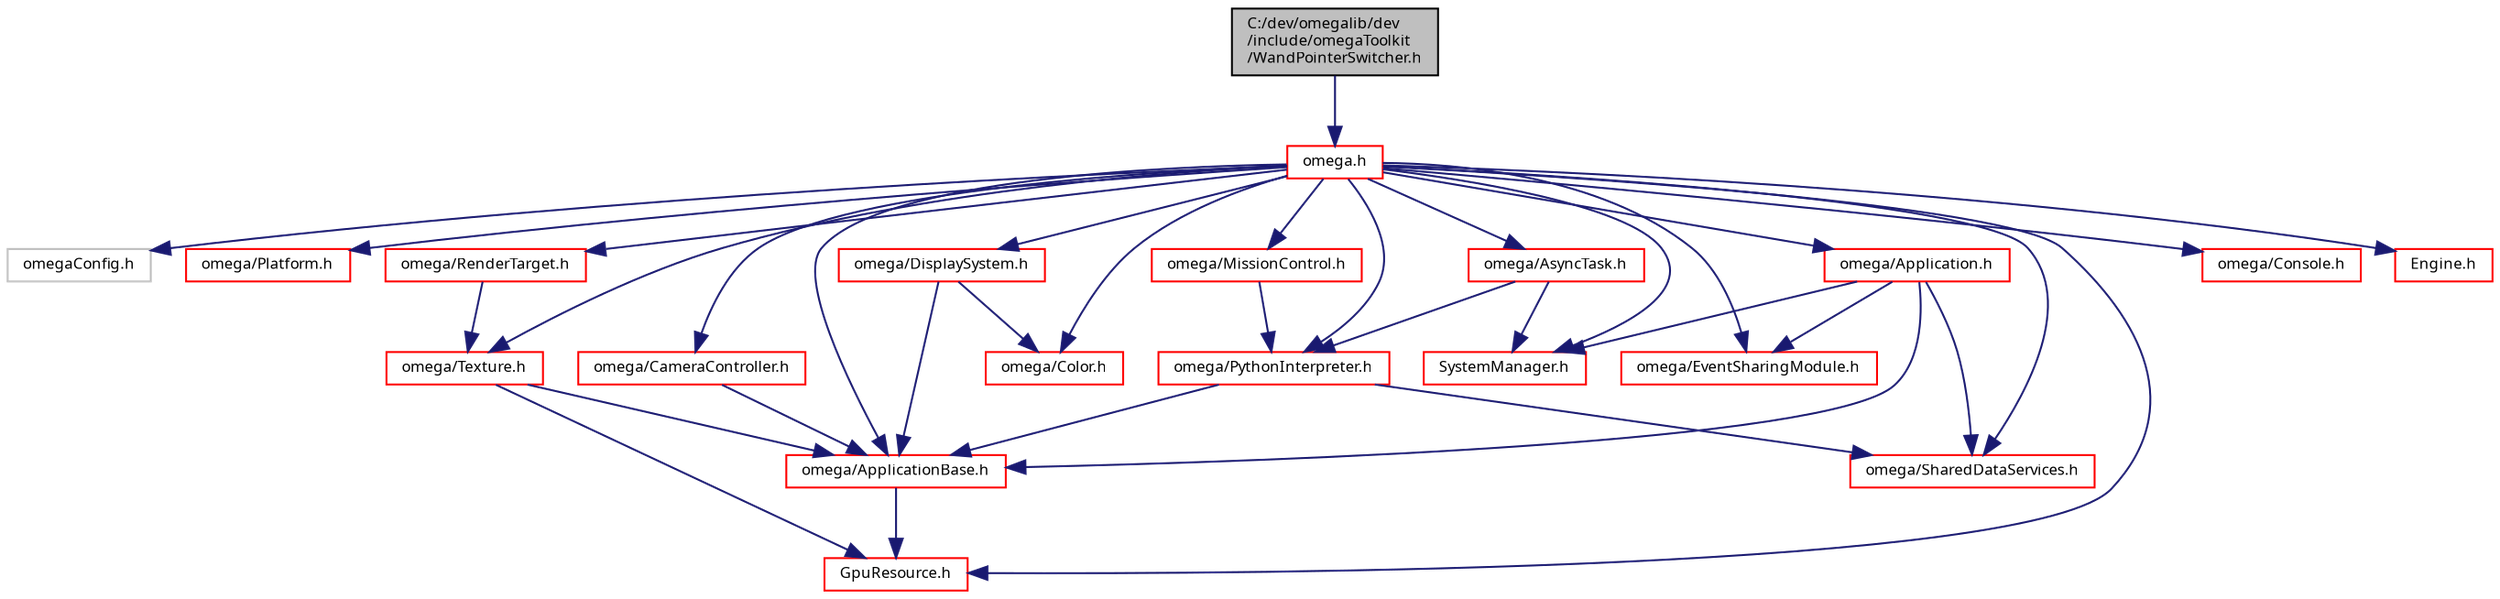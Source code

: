 digraph "C:/dev/omegalib/dev/include/omegaToolkit/WandPointerSwitcher.h"
{
  bgcolor="transparent";
  edge [fontname="FreeSans.ttf",fontsize="8",labelfontname="FreeSans.ttf",labelfontsize="8"];
  node [fontname="FreeSans.ttf",fontsize="8",shape=record];
  Node1 [label="C:/dev/omegalib/dev\l/include/omegaToolkit\l/WandPointerSwitcher.h",height=0.2,width=0.4,color="black", fillcolor="grey75", style="filled", fontcolor="black"];
  Node1 -> Node2 [color="midnightblue",fontsize="8",style="solid",fontname="FreeSans.ttf"];
  Node2 [label="omega.h",height=0.2,width=0.4,color="red",URL="$omega_8h.html"];
  Node2 -> Node3 [color="midnightblue",fontsize="8",style="solid",fontname="FreeSans.ttf"];
  Node3 [label="omegaConfig.h",height=0.2,width=0.4,color="grey75"];
  Node2 -> Node4 [color="midnightblue",fontsize="8",style="solid",fontname="FreeSans.ttf"];
  Node4 [label="omega/Platform.h",height=0.2,width=0.4,color="red",URL="$_platform_8h.html"];
  Node2 -> Node5 [color="midnightblue",fontsize="8",style="solid",fontname="FreeSans.ttf"];
  Node5 [label="omega/ApplicationBase.h",height=0.2,width=0.4,color="red",URL="$_application_base_8h.html"];
  Node5 -> Node6 [color="midnightblue",fontsize="8",style="solid",fontname="FreeSans.ttf"];
  Node6 [label="GpuResource.h",height=0.2,width=0.4,color="red",URL="$_gpu_resource_8h.html"];
  Node2 -> Node7 [color="midnightblue",fontsize="8",style="solid",fontname="FreeSans.ttf"];
  Node7 [label="omega/Application.h",height=0.2,width=0.4,color="red",URL="$_application_8h.html"];
  Node7 -> Node5 [color="midnightblue",fontsize="8",style="solid",fontname="FreeSans.ttf"];
  Node7 -> Node8 [color="midnightblue",fontsize="8",style="solid",fontname="FreeSans.ttf"];
  Node8 [label="SystemManager.h",height=0.2,width=0.4,color="red",URL="$_system_manager_8h.html"];
  Node7 -> Node9 [color="midnightblue",fontsize="8",style="solid",fontname="FreeSans.ttf"];
  Node9 [label="omega/SharedDataServices.h",height=0.2,width=0.4,color="red",URL="$_shared_data_services_8h.html"];
  Node7 -> Node10 [color="midnightblue",fontsize="8",style="solid",fontname="FreeSans.ttf"];
  Node10 [label="omega/EventSharingModule.h",height=0.2,width=0.4,color="red",URL="$_event_sharing_module_8h.html"];
  Node2 -> Node11 [color="midnightblue",fontsize="8",style="solid",fontname="FreeSans.ttf"];
  Node11 [label="omega/AsyncTask.h",height=0.2,width=0.4,color="red",URL="$_async_task_8h.html"];
  Node11 -> Node8 [color="midnightblue",fontsize="8",style="solid",fontname="FreeSans.ttf"];
  Node11 -> Node12 [color="midnightblue",fontsize="8",style="solid",fontname="FreeSans.ttf"];
  Node12 [label="omega/PythonInterpreter.h",height=0.2,width=0.4,color="red",URL="$_python_interpreter_8h.html"];
  Node12 -> Node5 [color="midnightblue",fontsize="8",style="solid",fontname="FreeSans.ttf"];
  Node12 -> Node9 [color="midnightblue",fontsize="8",style="solid",fontname="FreeSans.ttf"];
  Node2 -> Node13 [color="midnightblue",fontsize="8",style="solid",fontname="FreeSans.ttf"];
  Node13 [label="omega/CameraController.h",height=0.2,width=0.4,color="red",URL="$_camera_controller_8h.html"];
  Node13 -> Node5 [color="midnightblue",fontsize="8",style="solid",fontname="FreeSans.ttf"];
  Node2 -> Node14 [color="midnightblue",fontsize="8",style="solid",fontname="FreeSans.ttf"];
  Node14 [label="omega/Color.h",height=0.2,width=0.4,color="red",URL="$_color_8h.html"];
  Node2 -> Node15 [color="midnightblue",fontsize="8",style="solid",fontname="FreeSans.ttf"];
  Node15 [label="omega/Console.h",height=0.2,width=0.4,color="red",URL="$_console_8h.html"];
  Node2 -> Node16 [color="midnightblue",fontsize="8",style="solid",fontname="FreeSans.ttf"];
  Node16 [label="omega/DisplaySystem.h",height=0.2,width=0.4,color="red",URL="$_display_system_8h.html"];
  Node16 -> Node5 [color="midnightblue",fontsize="8",style="solid",fontname="FreeSans.ttf"];
  Node16 -> Node14 [color="midnightblue",fontsize="8",style="solid",fontname="FreeSans.ttf"];
  Node2 -> Node10 [color="midnightblue",fontsize="8",style="solid",fontname="FreeSans.ttf"];
  Node2 -> Node17 [color="midnightblue",fontsize="8",style="solid",fontname="FreeSans.ttf"];
  Node17 [label="Engine.h",height=0.2,width=0.4,color="red",URL="$_engine_8h.html"];
  Node2 -> Node6 [color="midnightblue",fontsize="8",style="solid",fontname="FreeSans.ttf"];
  Node2 -> Node18 [color="midnightblue",fontsize="8",style="solid",fontname="FreeSans.ttf"];
  Node18 [label="omega/MissionControl.h",height=0.2,width=0.4,color="red",URL="$_mission_control_8h.html"];
  Node18 -> Node12 [color="midnightblue",fontsize="8",style="solid",fontname="FreeSans.ttf"];
  Node2 -> Node19 [color="midnightblue",fontsize="8",style="solid",fontname="FreeSans.ttf"];
  Node19 [label="omega/RenderTarget.h",height=0.2,width=0.4,color="red",URL="$_render_target_8h.html"];
  Node19 -> Node20 [color="midnightblue",fontsize="8",style="solid",fontname="FreeSans.ttf"];
  Node20 [label="omega/Texture.h",height=0.2,width=0.4,color="red",URL="$_texture_8h.html"];
  Node20 -> Node5 [color="midnightblue",fontsize="8",style="solid",fontname="FreeSans.ttf"];
  Node20 -> Node6 [color="midnightblue",fontsize="8",style="solid",fontname="FreeSans.ttf"];
  Node2 -> Node8 [color="midnightblue",fontsize="8",style="solid",fontname="FreeSans.ttf"];
  Node2 -> Node9 [color="midnightblue",fontsize="8",style="solid",fontname="FreeSans.ttf"];
  Node2 -> Node12 [color="midnightblue",fontsize="8",style="solid",fontname="FreeSans.ttf"];
  Node2 -> Node20 [color="midnightblue",fontsize="8",style="solid",fontname="FreeSans.ttf"];
}
